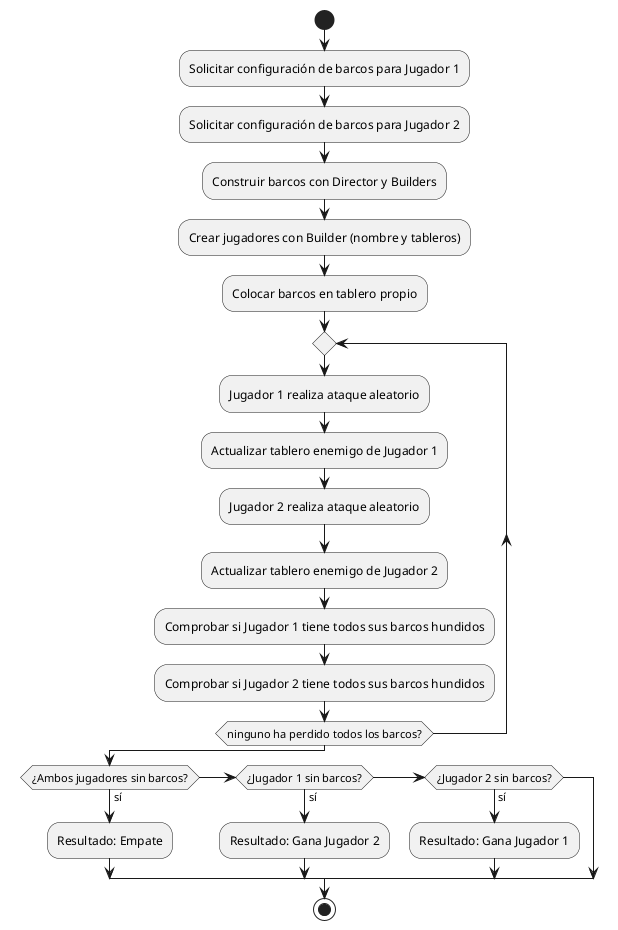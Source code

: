@startuml
start

:Solicitar configuración de barcos para Jugador 1;
:Solicitar configuración de barcos para Jugador 2;

:Construir barcos con Director y Builders;
:Crear jugadores con Builder (nombre y tableros);

:Colocar barcos en tablero propio;

repeat
  :Jugador 1 realiza ataque aleatorio;
  :Actualizar tablero enemigo de Jugador 1;

  :Jugador 2 realiza ataque aleatorio;
  :Actualizar tablero enemigo de Jugador 2;

  :Comprobar si Jugador 1 tiene todos sus barcos hundidos;
  :Comprobar si Jugador 2 tiene todos sus barcos hundidos;

repeat while (ninguno ha perdido todos los barcos?)

if (¿Ambos jugadores sin barcos?) then (sí)
  :Resultado: Empate;
elseif (¿Jugador 1 sin barcos?) then (sí)
  :Resultado: Gana Jugador 2;
elseif (¿Jugador 2 sin barcos?) then (sí)
  :Resultado: Gana Jugador 1;
endif

stop
@enduml
